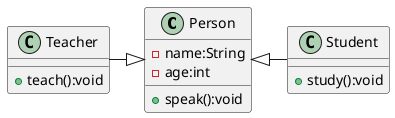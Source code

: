 @startuml

class Person{
    - name:String
    - age:int
    + speak():void
}

class Student{
    + study():void
}

class Teacher{
    + teach():void
}

Student -left--|> Person
Teacher -right--|> Person

@enduml